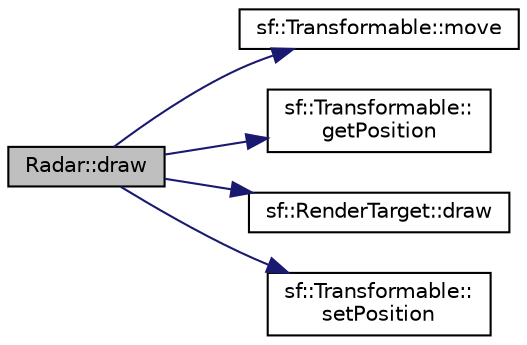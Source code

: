 digraph "Radar::draw"
{
  edge [fontname="Helvetica",fontsize="10",labelfontname="Helvetica",labelfontsize="10"];
  node [fontname="Helvetica",fontsize="10",shape=record];
  rankdir="LR";
  Node0 [label="Radar::draw",height=0.2,width=0.4,color="black", fillcolor="grey75", style="filled", fontcolor="black"];
  Node0 -> Node1 [color="midnightblue",fontsize="10",style="solid",fontname="Helvetica"];
  Node1 [label="sf::Transformable::move",height=0.2,width=0.4,color="black", fillcolor="white", style="filled",URL="$classsf_1_1_transformable.html#a86b461d6a941ad390c2ad8b6a4a20391",tooltip="Move the object by a given offset. "];
  Node0 -> Node2 [color="midnightblue",fontsize="10",style="solid",fontname="Helvetica"];
  Node2 [label="sf::Transformable::\lgetPosition",height=0.2,width=0.4,color="black", fillcolor="white", style="filled",URL="$classsf_1_1_transformable.html#a73f9739bc6e74db2cea154bc8e94ec46",tooltip="get the position of the object "];
  Node0 -> Node3 [color="midnightblue",fontsize="10",style="solid",fontname="Helvetica"];
  Node3 [label="sf::RenderTarget::draw",height=0.2,width=0.4,color="black", fillcolor="white", style="filled",URL="$classsf_1_1_render_target.html#a12417a3bcc245c41d957b29583556f39",tooltip="Draw a drawable object to the render target. "];
  Node0 -> Node4 [color="midnightblue",fontsize="10",style="solid",fontname="Helvetica"];
  Node4 [label="sf::Transformable::\lsetPosition",height=0.2,width=0.4,color="black", fillcolor="white", style="filled",URL="$classsf_1_1_transformable.html#a4dbfb1a7c80688b0b4c477d706550208",tooltip="set the position of the object "];
}
